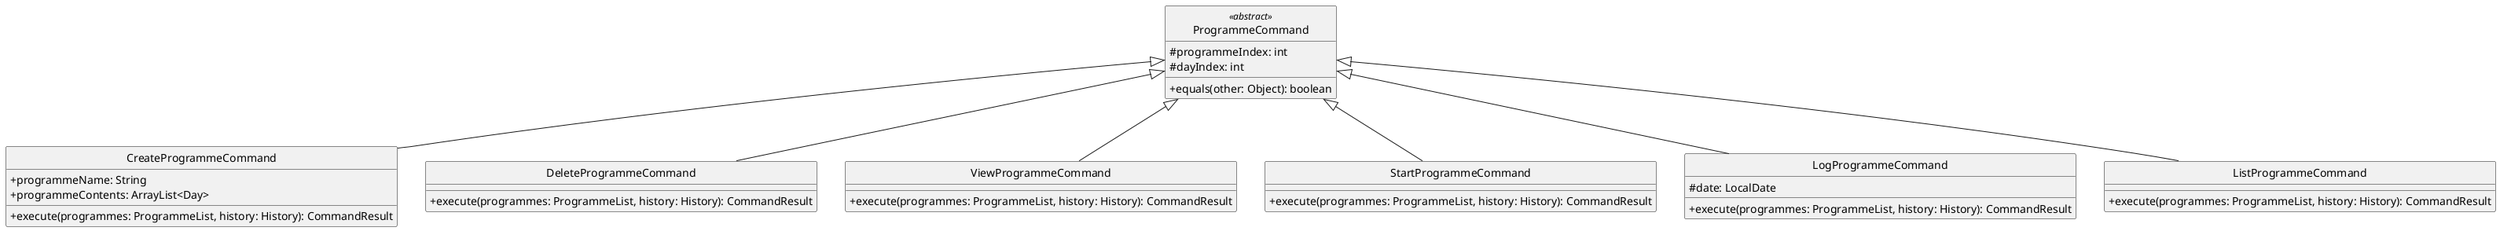@startuml

skinparam classAttributeIconSize 0
hide circle

 class ProgrammeCommand <<abstract>> {
    # programmeIndex: int
    # dayIndex: int
    + equals(other: Object): boolean
}

class CreateProgrammeCommand {
    + programmeName: String
    + programmeContents: ArrayList<Day>
    + execute(programmes: ProgrammeList, history: History): CommandResult
}

class DeleteProgrammeCommand {
    + execute(programmes: ProgrammeList, history: History): CommandResult
}

class ViewProgrammeCommand {
    + execute(programmes: ProgrammeList, history: History): CommandResult
}

class StartProgrammeCommand {
    + execute(programmes: ProgrammeList, history: History): CommandResult
}

class LogProgrammeCommand {
    # date: LocalDate
    + execute(programmes: ProgrammeList, history: History): CommandResult
}

class ListProgrammeCommand {
    + execute(programmes: ProgrammeList, history: History): CommandResult
}

ProgrammeCommand <|-- CreateProgrammeCommand
ProgrammeCommand <|-- DeleteProgrammeCommand
ProgrammeCommand <|-- ViewProgrammeCommand
ProgrammeCommand <|-- StartProgrammeCommand
ProgrammeCommand <|-- LogProgrammeCommand
ProgrammeCommand <|-- ListProgrammeCommand

@enduml